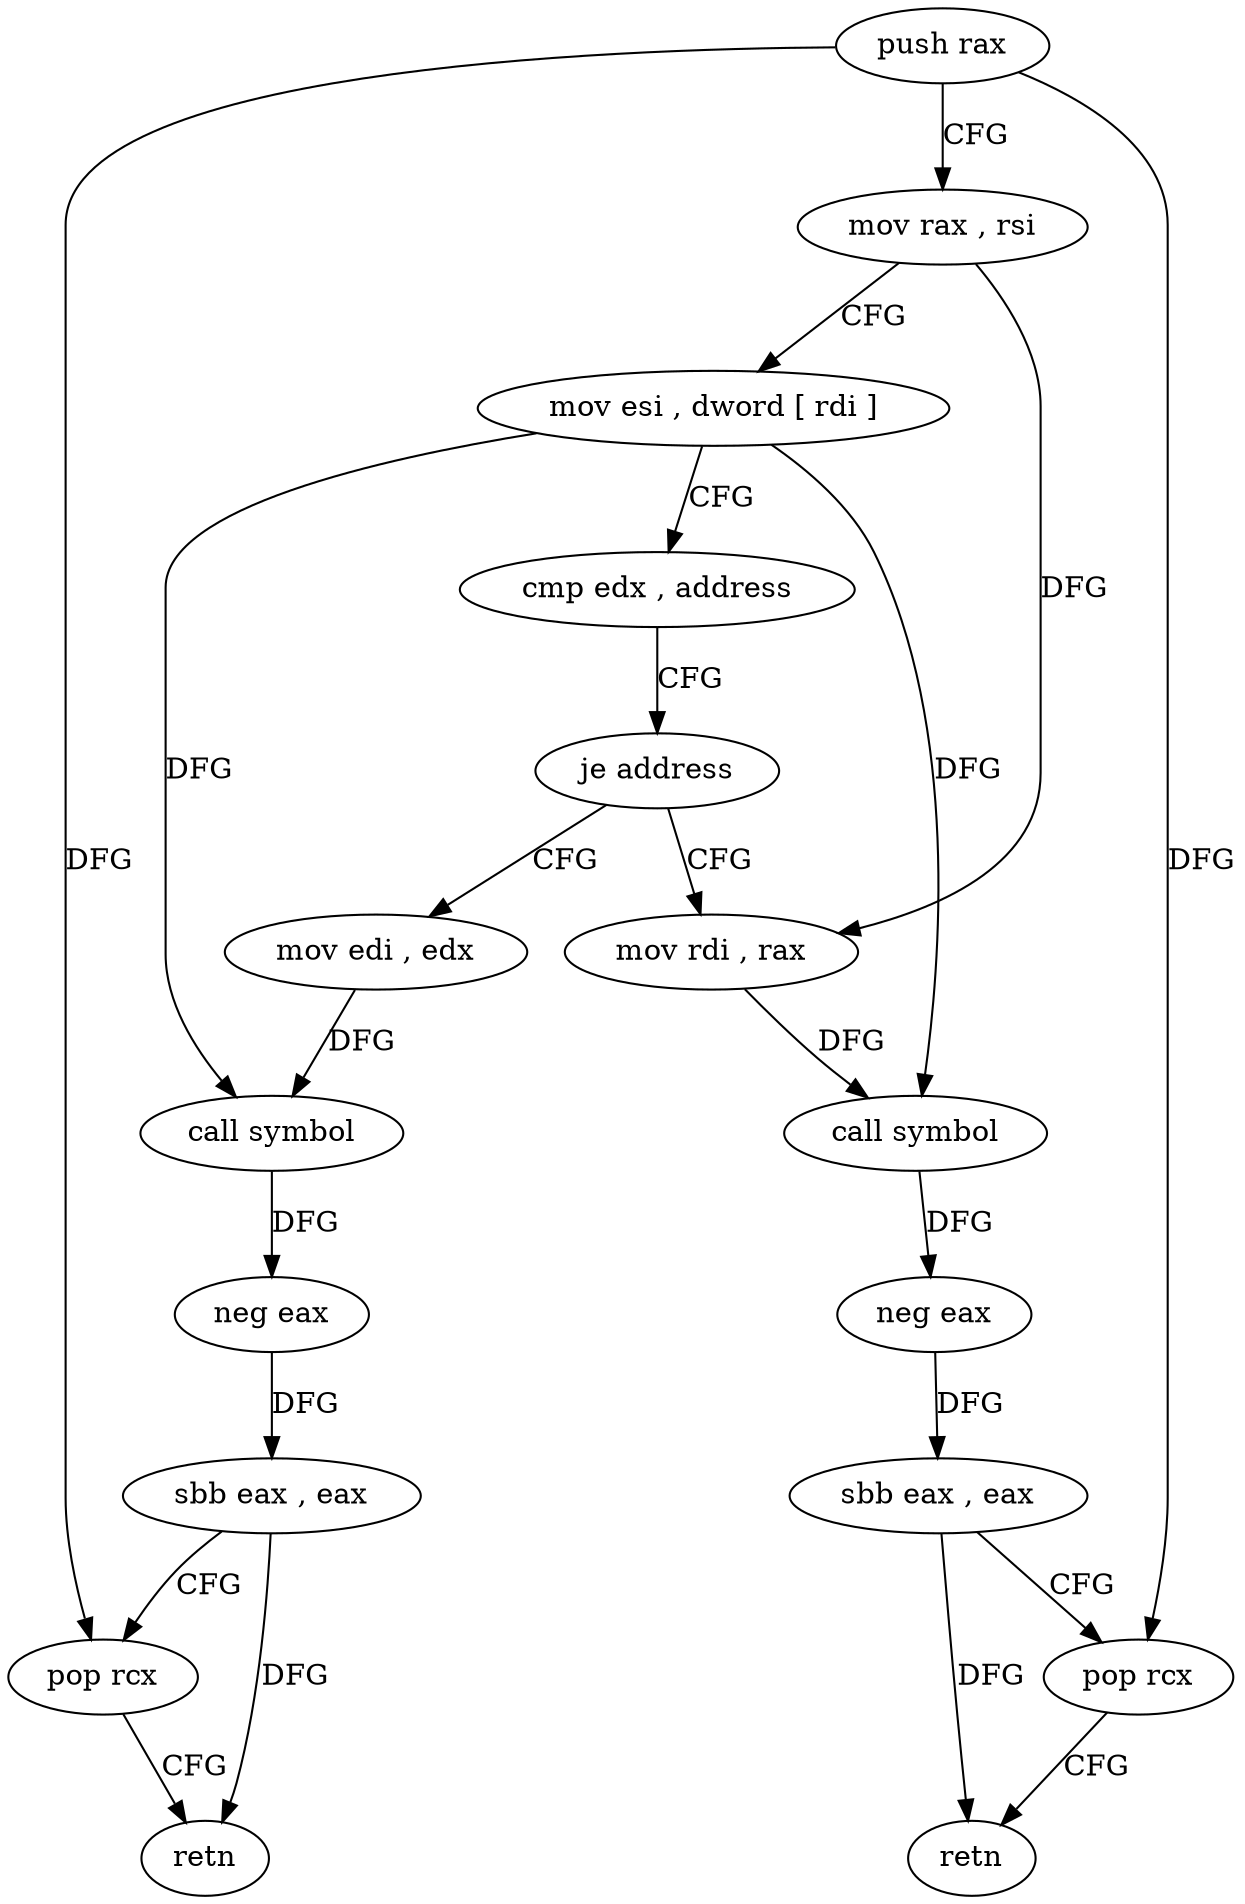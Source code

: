 digraph "func" {
"158640" [label = "push rax" ]
"158641" [label = "mov rax , rsi" ]
"158644" [label = "mov esi , dword [ rdi ]" ]
"158646" [label = "cmp edx , address" ]
"158649" [label = "je address" ]
"158664" [label = "mov rdi , rax" ]
"158651" [label = "mov edi , edx" ]
"158667" [label = "call symbol" ]
"158672" [label = "neg eax" ]
"158674" [label = "sbb eax , eax" ]
"158676" [label = "pop rcx" ]
"158677" [label = "retn" ]
"158653" [label = "call symbol" ]
"158658" [label = "neg eax" ]
"158660" [label = "sbb eax , eax" ]
"158662" [label = "pop rcx" ]
"158663" [label = "retn" ]
"158640" -> "158641" [ label = "CFG" ]
"158640" -> "158676" [ label = "DFG" ]
"158640" -> "158662" [ label = "DFG" ]
"158641" -> "158644" [ label = "CFG" ]
"158641" -> "158664" [ label = "DFG" ]
"158644" -> "158646" [ label = "CFG" ]
"158644" -> "158667" [ label = "DFG" ]
"158644" -> "158653" [ label = "DFG" ]
"158646" -> "158649" [ label = "CFG" ]
"158649" -> "158664" [ label = "CFG" ]
"158649" -> "158651" [ label = "CFG" ]
"158664" -> "158667" [ label = "DFG" ]
"158651" -> "158653" [ label = "DFG" ]
"158667" -> "158672" [ label = "DFG" ]
"158672" -> "158674" [ label = "DFG" ]
"158674" -> "158676" [ label = "CFG" ]
"158674" -> "158677" [ label = "DFG" ]
"158676" -> "158677" [ label = "CFG" ]
"158653" -> "158658" [ label = "DFG" ]
"158658" -> "158660" [ label = "DFG" ]
"158660" -> "158662" [ label = "CFG" ]
"158660" -> "158663" [ label = "DFG" ]
"158662" -> "158663" [ label = "CFG" ]
}
